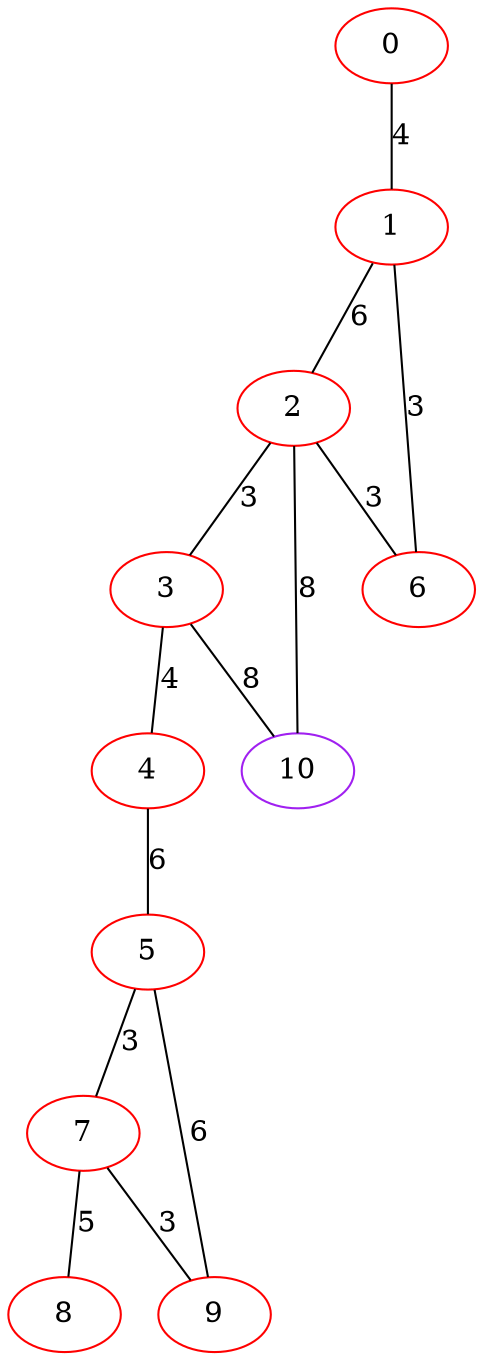 graph "" {
0 [color=red, weight=1];
1 [color=red, weight=1];
2 [color=red, weight=1];
3 [color=red, weight=1];
4 [color=red, weight=1];
5 [color=red, weight=1];
6 [color=red, weight=1];
7 [color=red, weight=1];
8 [color=red, weight=1];
9 [color=red, weight=1];
10 [color=purple, weight=4];
0 -- 1  [key=0, label=4];
1 -- 2  [key=0, label=6];
1 -- 6  [key=0, label=3];
2 -- 10  [key=0, label=8];
2 -- 3  [key=0, label=3];
2 -- 6  [key=0, label=3];
3 -- 4  [key=0, label=4];
3 -- 10  [key=0, label=8];
4 -- 5  [key=0, label=6];
5 -- 9  [key=0, label=6];
5 -- 7  [key=0, label=3];
7 -- 8  [key=0, label=5];
7 -- 9  [key=0, label=3];
}
